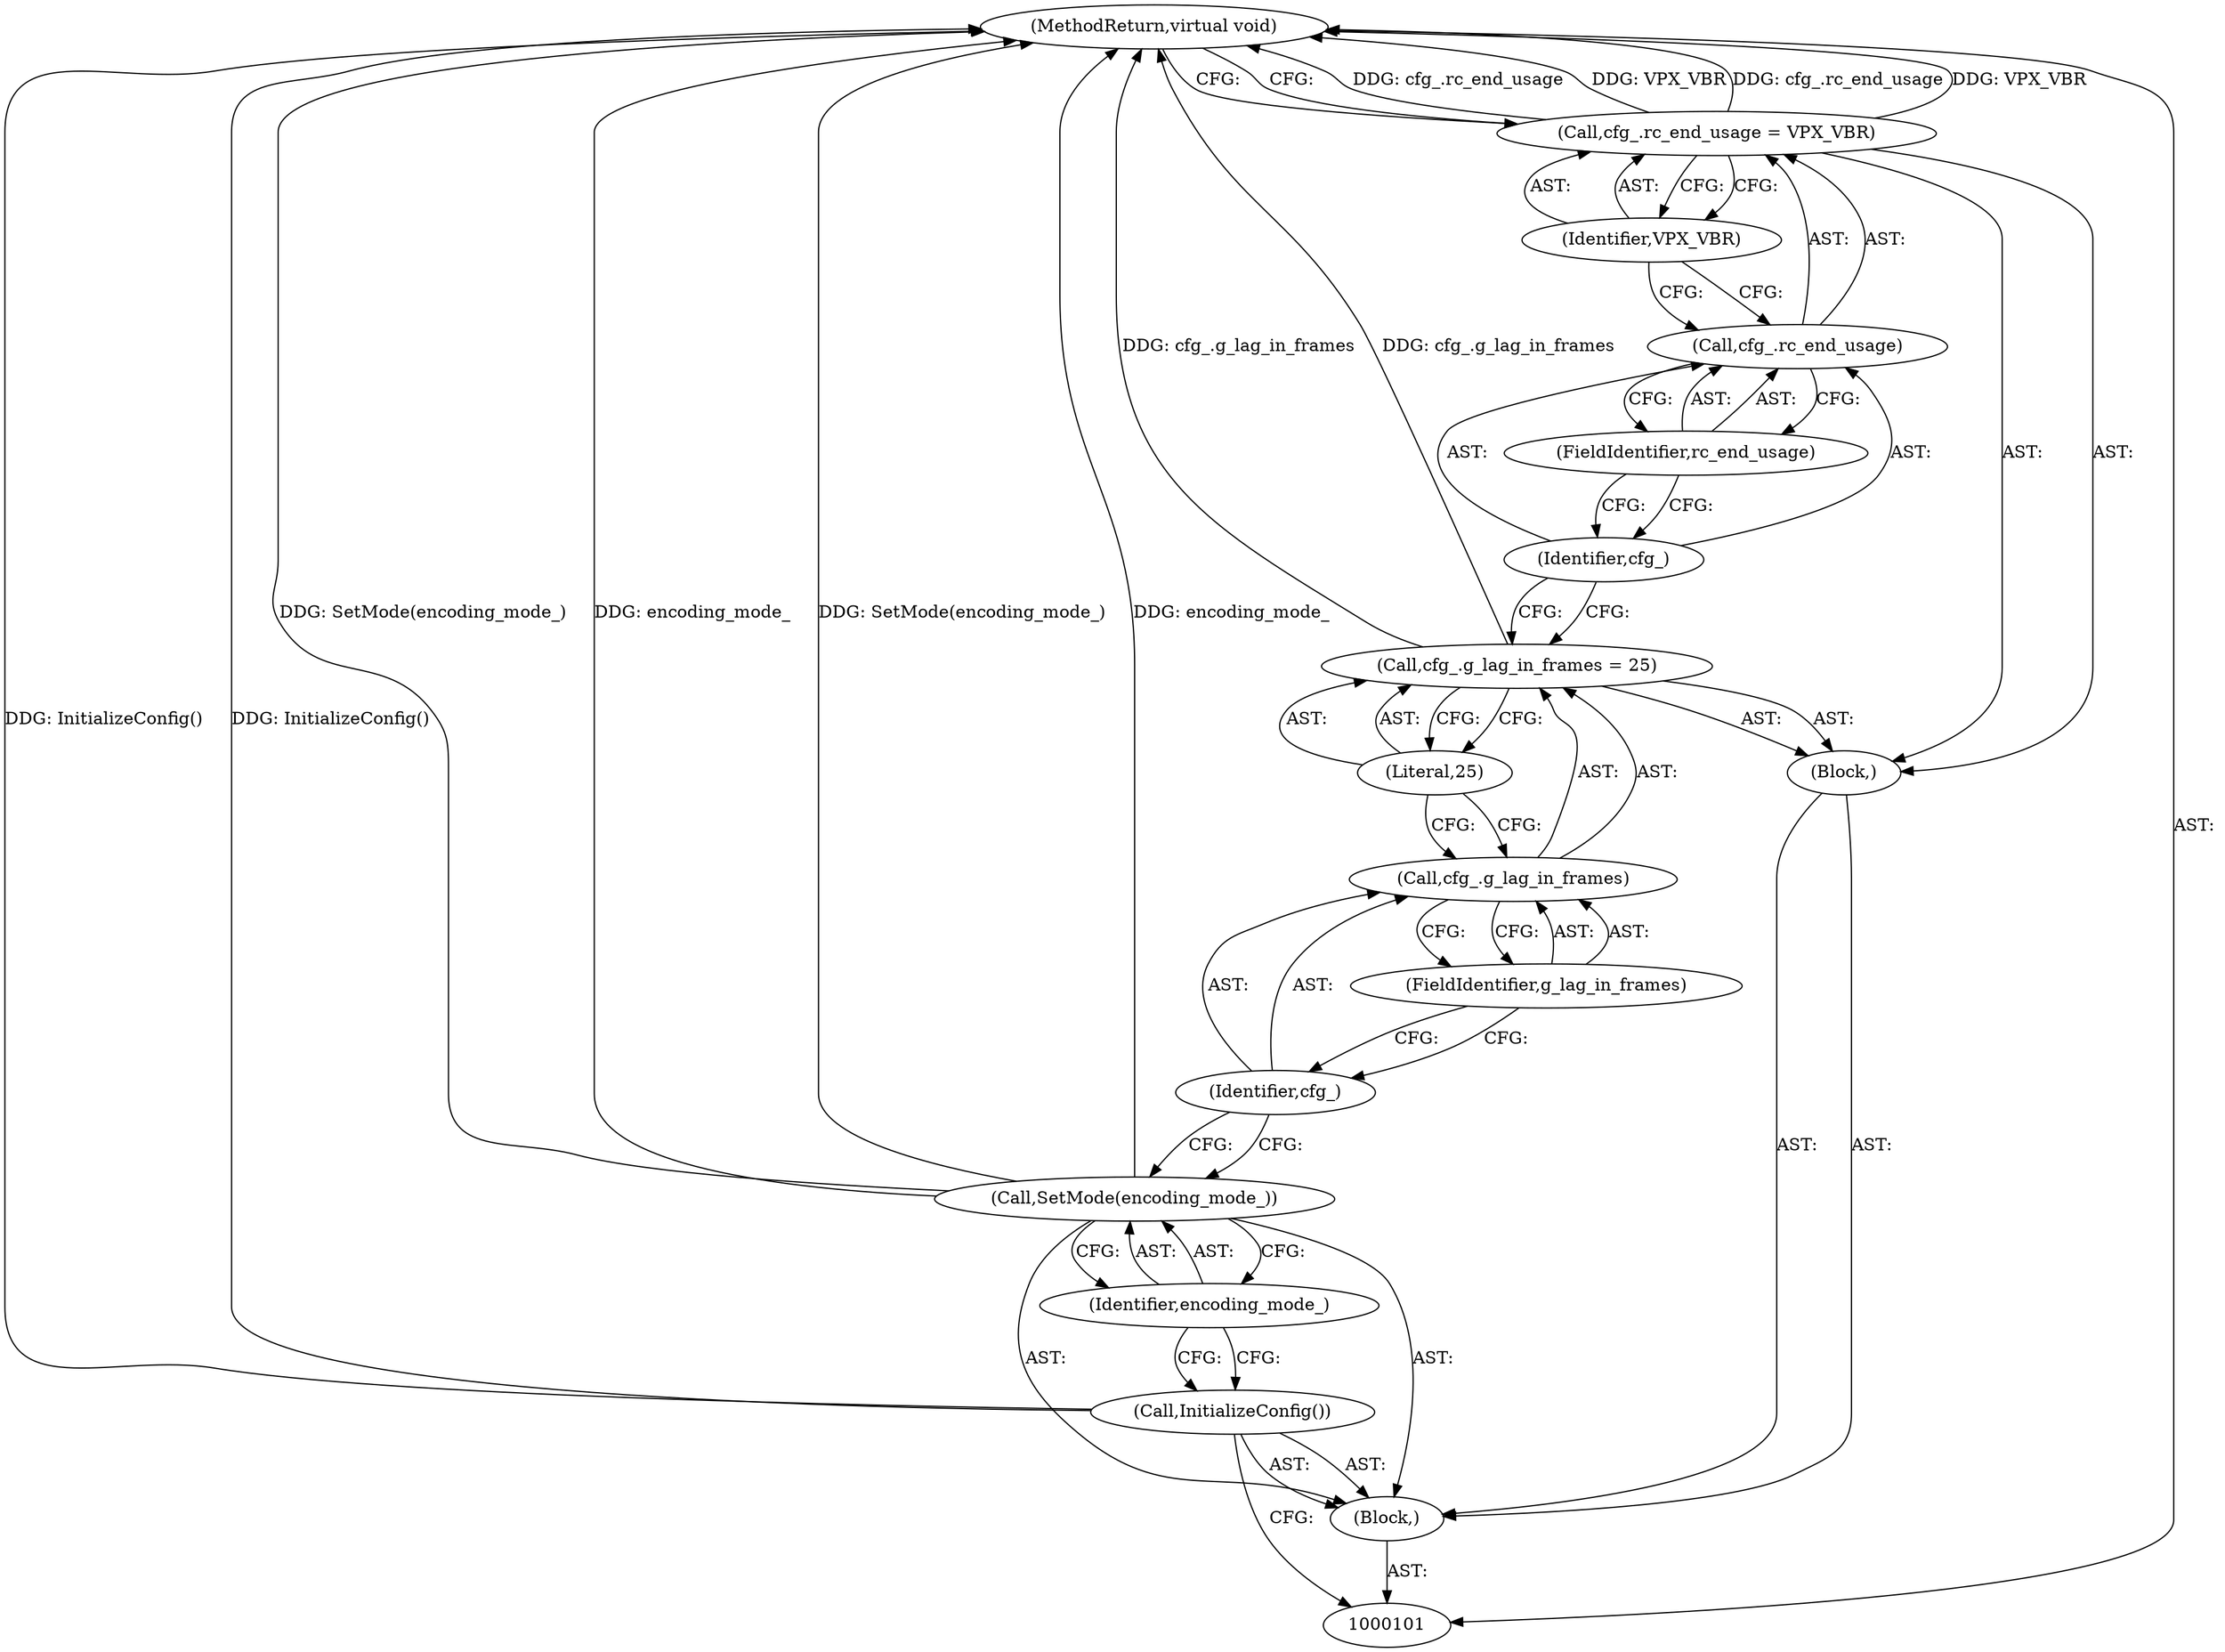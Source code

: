 digraph "0_Android_5a9753fca56f0eeb9f61e342b2fccffc364f9426_39" {
"1000102" [label="(Block,)"];
"1000117" [label="(MethodReturn,virtual void)"];
"1000103" [label="(Call,InitializeConfig())"];
"1000105" [label="(Identifier,encoding_mode_)"];
"1000104" [label="(Call,SetMode(encoding_mode_))"];
"1000106" [label="(Block,)"];
"1000110" [label="(FieldIdentifier,g_lag_in_frames)"];
"1000111" [label="(Literal,25)"];
"1000107" [label="(Call,cfg_.g_lag_in_frames = 25)"];
"1000108" [label="(Call,cfg_.g_lag_in_frames)"];
"1000109" [label="(Identifier,cfg_)"];
"1000115" [label="(FieldIdentifier,rc_end_usage)"];
"1000116" [label="(Identifier,VPX_VBR)"];
"1000112" [label="(Call,cfg_.rc_end_usage = VPX_VBR)"];
"1000113" [label="(Call,cfg_.rc_end_usage)"];
"1000114" [label="(Identifier,cfg_)"];
"1000102" -> "1000101"  [label="AST: "];
"1000103" -> "1000102"  [label="AST: "];
"1000104" -> "1000102"  [label="AST: "];
"1000106" -> "1000102"  [label="AST: "];
"1000117" -> "1000101"  [label="AST: "];
"1000117" -> "1000112"  [label="CFG: "];
"1000107" -> "1000117"  [label="DDG: cfg_.g_lag_in_frames"];
"1000104" -> "1000117"  [label="DDG: SetMode(encoding_mode_)"];
"1000104" -> "1000117"  [label="DDG: encoding_mode_"];
"1000103" -> "1000117"  [label="DDG: InitializeConfig()"];
"1000112" -> "1000117"  [label="DDG: cfg_.rc_end_usage"];
"1000112" -> "1000117"  [label="DDG: VPX_VBR"];
"1000103" -> "1000102"  [label="AST: "];
"1000103" -> "1000101"  [label="CFG: "];
"1000105" -> "1000103"  [label="CFG: "];
"1000103" -> "1000117"  [label="DDG: InitializeConfig()"];
"1000105" -> "1000104"  [label="AST: "];
"1000105" -> "1000103"  [label="CFG: "];
"1000104" -> "1000105"  [label="CFG: "];
"1000104" -> "1000102"  [label="AST: "];
"1000104" -> "1000105"  [label="CFG: "];
"1000105" -> "1000104"  [label="AST: "];
"1000109" -> "1000104"  [label="CFG: "];
"1000104" -> "1000117"  [label="DDG: SetMode(encoding_mode_)"];
"1000104" -> "1000117"  [label="DDG: encoding_mode_"];
"1000106" -> "1000102"  [label="AST: "];
"1000107" -> "1000106"  [label="AST: "];
"1000112" -> "1000106"  [label="AST: "];
"1000110" -> "1000108"  [label="AST: "];
"1000110" -> "1000109"  [label="CFG: "];
"1000108" -> "1000110"  [label="CFG: "];
"1000111" -> "1000107"  [label="AST: "];
"1000111" -> "1000108"  [label="CFG: "];
"1000107" -> "1000111"  [label="CFG: "];
"1000107" -> "1000106"  [label="AST: "];
"1000107" -> "1000111"  [label="CFG: "];
"1000108" -> "1000107"  [label="AST: "];
"1000111" -> "1000107"  [label="AST: "];
"1000114" -> "1000107"  [label="CFG: "];
"1000107" -> "1000117"  [label="DDG: cfg_.g_lag_in_frames"];
"1000108" -> "1000107"  [label="AST: "];
"1000108" -> "1000110"  [label="CFG: "];
"1000109" -> "1000108"  [label="AST: "];
"1000110" -> "1000108"  [label="AST: "];
"1000111" -> "1000108"  [label="CFG: "];
"1000109" -> "1000108"  [label="AST: "];
"1000109" -> "1000104"  [label="CFG: "];
"1000110" -> "1000109"  [label="CFG: "];
"1000115" -> "1000113"  [label="AST: "];
"1000115" -> "1000114"  [label="CFG: "];
"1000113" -> "1000115"  [label="CFG: "];
"1000116" -> "1000112"  [label="AST: "];
"1000116" -> "1000113"  [label="CFG: "];
"1000112" -> "1000116"  [label="CFG: "];
"1000112" -> "1000106"  [label="AST: "];
"1000112" -> "1000116"  [label="CFG: "];
"1000113" -> "1000112"  [label="AST: "];
"1000116" -> "1000112"  [label="AST: "];
"1000117" -> "1000112"  [label="CFG: "];
"1000112" -> "1000117"  [label="DDG: cfg_.rc_end_usage"];
"1000112" -> "1000117"  [label="DDG: VPX_VBR"];
"1000113" -> "1000112"  [label="AST: "];
"1000113" -> "1000115"  [label="CFG: "];
"1000114" -> "1000113"  [label="AST: "];
"1000115" -> "1000113"  [label="AST: "];
"1000116" -> "1000113"  [label="CFG: "];
"1000114" -> "1000113"  [label="AST: "];
"1000114" -> "1000107"  [label="CFG: "];
"1000115" -> "1000114"  [label="CFG: "];
}
